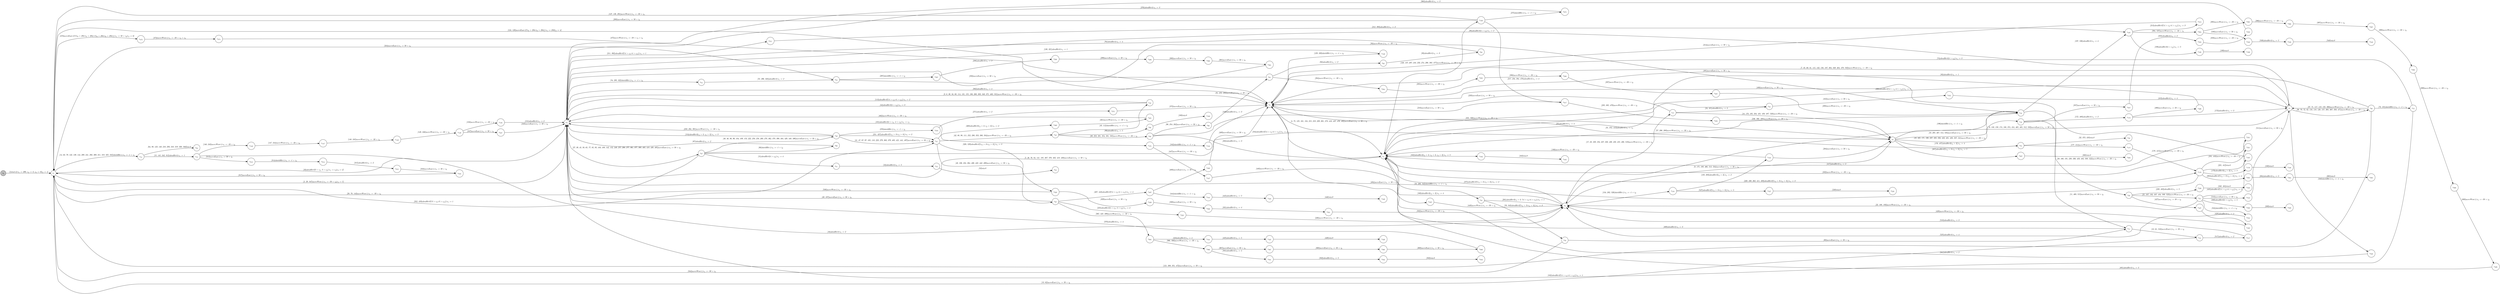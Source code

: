 digraph EFSM{
  graph [rankdir="LR", fontname="Latin Modern Math"];
  node [color="black", fillcolor="white", shape="circle", style="filled", fontname="Latin Modern Math"];
  edge [fontname="Latin Modern Math"];

  s0[fillcolor="gray", label=<s<sub>0</sub>>];
  s1[label=<s<sub>1</sub>>];
  s2[label=<s<sub>2</sub>>];
  s3[label=<s<sub>3</sub>>];
  s4[label=<s<sub>4</sub>>];
  s7[label=<s<sub>7</sub>>];
  s8[label=<s<sub>8</sub>>];
  s9[label=<s<sub>9</sub>>];
  s10[label=<s<sub>10</sub>>];
  s11[label=<s<sub>11</sub>>];
  s12[label=<s<sub>12</sub>>];
  s14[label=<s<sub>14</sub>>];
  s15[label=<s<sub>15</sub>>];
  s17[label=<s<sub>17</sub>>];
  s19[label=<s<sub>19</sub>>];
  s20[label=<s<sub>20</sub>>];
  s21[label=<s<sub>21</sub>>];
  s24[label=<s<sub>24</sub>>];
  s27[label=<s<sub>27</sub>>];
  s31[label=<s<sub>31</sub>>];
  s32[label=<s<sub>32</sub>>];
  s36[label=<s<sub>36</sub>>];
  s40[label=<s<sub>40</sub>>];
  s41[label=<s<sub>41</sub>>];
  s42[label=<s<sub>42</sub>>];
  s43[label=<s<sub>43</sub>>];
  s48[label=<s<sub>48</sub>>];
  s51[label=<s<sub>51</sub>>];
  s52[label=<s<sub>52</sub>>];
  s53[label=<s<sub>53</sub>>];
  s54[label=<s<sub>54</sub>>];
  s55[label=<s<sub>55</sub>>];
  s58[label=<s<sub>58</sub>>];
  s59[label=<s<sub>59</sub>>];
  s64[label=<s<sub>64</sub>>];
  s66[label=<s<sub>66</sub>>];
  s73[label=<s<sub>73</sub>>];
  s89[label=<s<sub>89</sub>>];
  s90[label=<s<sub>90</sub>>];
  s91[label=<s<sub>91</sub>>];
  s92[label=<s<sub>92</sub>>];
  s93[label=<s<sub>93</sub>>];
  s99[label=<s<sub>99</sub>>];
  s100[label=<s<sub>100</sub>>];
  s126[label=<s<sub>126</sub>>];
  s129[label=<s<sub>129</sub>>];
  s134[label=<s<sub>134</sub>>];
  s135[label=<s<sub>135</sub>>];
  s146[label=<s<sub>146</sub>>];
  s147[label=<s<sub>147</sub>>];
  s148[label=<s<sub>148</sub>>];
  s149[label=<s<sub>149</sub>>];
  s150[label=<s<sub>150</sub>>];
  s162[label=<s<sub>162</sub>>];
  s163[label=<s<sub>163</sub>>];
  s172[label=<s<sub>172</sub>>];
  s177[label=<s<sub>177</sub>>];
  s178[label=<s<sub>178</sub>>];
  s179[label=<s<sub>179</sub>>];
  s180[label=<s<sub>180</sub>>];
  s181[label=<s<sub>181</sub>>];
  s182[label=<s<sub>182</sub>>];
  s197[label=<s<sub>197</sub>>];
  s198[label=<s<sub>198</sub>>];
  s199[label=<s<sub>199</sub>>];
  s211[label=<s<sub>211</sub>>];
  s213[label=<s<sub>213</sub>>];
  s217[label=<s<sub>217</sub>>];
  s221[label=<s<sub>221</sub>>];
  s225[label=<s<sub>225</sub>>];
  s231[label=<s<sub>231</sub>>];
  s235[label=<s<sub>235</sub>>];
  s239[label=<s<sub>239</sub>>];
  s240[label=<s<sub>240</sub>>];
  s247[label=<s<sub>247</sub>>];
  s263[label=<s<sub>263</sub>>];
  s264[label=<s<sub>264</sub>>];
  s265[label=<s<sub>265</sub>>];
  s270[label=<s<sub>270</sub>>];
  s271[label=<s<sub>271</sub>>];
  s275[label=<s<sub>275</sub>>];
  s284[label=<s<sub>284</sub>>];
  s285[label=<s<sub>285</sub>>];
  s286[label=<s<sub>286</sub>>];
  s287[label=<s<sub>287</sub>>];
  s297[label=<s<sub>297</sub>>];
  s298[label=<s<sub>298</sub>>];
  s299[label=<s<sub>299</sub>>];
  s300[label=<s<sub>300</sub>>];
  s301[label=<s<sub>301</sub>>];
  s313[label=<s<sub>313</sub>>];
  s314[label=<s<sub>314</sub>>];
  s315[label=<s<sub>315</sub>>];
  s316[label=<s<sub>316</sub>>];
  s328[label=<s<sub>328</sub>>];
  s329[label=<s<sub>329</sub>>];
  s330[label=<s<sub>330</sub>>];
  s331[label=<s<sub>331</sub>>];
  s338[label=<s<sub>338</sub>>];
  s339[label=<s<sub>339</sub>>];
  s340[label=<s<sub>340</sub>>];
  s357[label=<s<sub>357</sub>>];
  s358[label=<s<sub>358</sub>>];
  s359[label=<s<sub>359</sub>>];
  s365[label=<s<sub>365</sub>>];
  s366[label=<s<sub>366</sub>>];
  s367[label=<s<sub>367</sub>>];
  s368[label=<s<sub>368</sub>>];
  s369[label=<s<sub>369</sub>>];
  s387[label=<s<sub>387</sub>>];
  s388[label=<s<sub>388</sub>>];
  s394[label=<s<sub>394</sub>>];
  s395[label=<s<sub>395</sub>>];
  s396[label=<s<sub>396</sub>>];
  s397[label=<s<sub>397</sub>>];
  s398[label=<s<sub>398</sub>>];
  s399[label=<s<sub>399</sub>>];
  s400[label=<s<sub>400</sub>>];
  s407[label=<s<sub>407</sub>>];
  s408[label=<s<sub>408</sub>>];
  s424[label=<s<sub>424</sub>>];
  s425[label=<s<sub>425</sub>>];
  s426[label=<s<sub>426</sub>>];
  s427[label=<s<sub>427</sub>>];
  s428[label=<s<sub>428</sub>>];
  s435[label=<s<sub>435</sub>>];
  s444[label=<s<sub>444</sub>>];
  s445[label=<s<sub>445</sub>>];
  s446[label=<s<sub>446</sub>>];
  s447[label=<s<sub>447</sub>>];
  s448[label=<s<sub>448</sub>>];
  s452[label=<s<sub>452</sub>>];
  s460[label=<s<sub>460</sub>>];
  s461[label=<s<sub>461</sub>>];
  s473[label=<s<sub>473</sub>>];
  s474[label=<s<sub>474</sub>>];
  s490[label=<s<sub>490</sub>>];
  s501[label=<s<sub>501</sub>>];
  s502[label=<s<sub>502</sub>>];
  s503[label=<s<sub>503</sub>>];
  s510[label=<s<sub>510</sub>>];
  s517[label=<s<sub>517</sub>>];
  s524[label=<s<sub>524</sub>>];
  s527[label=<s<sub>527</sub>>];
  s528[label=<s<sub>528</sub>>];
  s538[label=<s<sub>538</sub>>];
  s539[label=<s<sub>539</sub>>];
  s540[label=<s<sub>540</sub>>];

  s0->s1[label=<<i> [1]start:2/o<sub>1</sub> := 200, o<sub>2</sub> := 3, o<sub>3</sub> := 0&#91;r<sub>2</sub> := 1&#93;</i>>];
  s12->s1[label=<<i> [13, 62]moveEast:1/o<sub>1</sub> := 50 + i<sub>0</sub></i>>];
  s14->s15[label=<<i> [15, 145, 242, 312]alienHit:0/o<sub>1</sub> := 1</i>>];
  s15->s8[label=<<i> [16]alienHit:0/o<sub>1</sub> := 2</i>>];
  s17->s24[label=<<i> [24, 451]alienHit:0/o<sub>1</sub> := 3</i>>];
  s24->s4[label=<<i> [25]alienHit:0/o<sub>1</sub> := 4</i>>];
  s1->s2[label=<<i> [33]alienHit:0&#91;3 &gt; r<sub>2</sub>, 3 &gt; r<sub>2</sub>&#93;/o<sub>1</sub> := r<sub>2</sub>&#91;r<sub>2</sub> := 2&#93;</i>>];
  s7->s2[label=<<i> [38]alienHit:0&#91;4 &gt; r<sub>2</sub>&#93;/o<sub>1</sub> := 2</i>>];
  s42->s43[label=<<i> [43, 112]shieldHit:1/o<sub>1</sub> := -1 + i<sub>0</sub></i>>];
  s43->s2[label=<<i> [44]alienHit:0&#91;4 &gt; r<sub>2</sub>&#93;/o<sub>1</sub> := 3</i>>];
  s48->s2[label=<<i> [49, 107]moveEast:1/o<sub>1</sub> := 50 + i<sub>0</sub></i>>];
  s27->s51[label=<<i> [51]alienHit:0&#91;4 &gt; r<sub>2</sub>&#93;/o<sub>1</sub> := 4</i>>];
  s51->s52[label=<<i> [52]alienHit:0/o<sub>1</sub> := 5</i>>];
  s52->s53[label=<<i> [53]win:0</i>>];
  s55->s10[label=<<i> [56]moveWest:1/o<sub>1</sub> := -50 + i<sub>0</sub></i>>];
  s58->s59[label=<<i> [59, 343]alienHit:0&#91;!(r<sub>2</sub> &gt; 3&or;r<sub>2</sub> &gt; 3)&#93;/o<sub>1</sub> := 3</i>>];
  s59->s11[label=<<i> [60]moveEast:1/o<sub>1</sub> := 50 + i<sub>0</sub></i>>];
  s27->s66[label=<<i> [66]shieldHit:1/o<sub>1</sub> := -1 + i<sub>0</sub></i>>];
  s66->s2[label=<<i> [67]alienHit:0/o<sub>1</sub> := 2</i>>];
  s36->s73[label=<<i> [73, 101]shieldHit:1/o<sub>1</sub> := -1 + i<sub>0</sub></i>>];
  s73->s3[label=<<i> [74]alienHit:0&#91;4 &gt; r<sub>2</sub>&#93;/o<sub>1</sub> := 3</i>>];
  s27->s1[label=<<i> [28, 78, 143]moveWest:1/o<sub>1</sub> := -50 + i<sub>0</sub></i>>];
  s36->s4[label=<<i> [83]alienHit:0/o<sub>1</sub> := 1</i>>];
  s91->s92[label=<<i> [92]alienHit:0/o<sub>1</sub> := 2</i>>];
  s92->s93[label=<<i> [93]alienHit:0/o<sub>1</sub> := 3</i>>];
  s93->s2[label=<<i> [94]alienHit:0/o<sub>1</sub> := 4</i>>];
  s42->s99[label=<<i> [99]alienHit:0/o<sub>1</sub> := 5</i>>];
  s99->s100[label=<<i> [100]win:0</i>>];
  s73->s2[label=<<i> [102]alienHit:0&#91;!(4 &gt; r<sub>2</sub>&or;4 &gt; r<sub>2</sub>)&#93;/o<sub>1</sub> := 1</i>>];
  s43->s2[label=<<i> [113]alienHit:0&#91;!(4 &gt; r<sub>2</sub>&or;4 &gt; r<sub>2</sub>)&#93;/o<sub>1</sub> := 2</i>>];
  s1->s3[label=<<i> [124, 128]moveEast:1&#91;!(i<sub>0</sub> &gt; 294&or;i<sub>0</sub> &gt; 294)&#93;/o<sub>1</sub> := 250&#91;r<sub>2</sub> := 4&#93;</i>>];
  s3->s129[label=<<i> [129, 320]shieldHit:1/o<sub>1</sub> := -1 + i<sub>0</sub></i>>];
  s129->s2[label=<<i> [130, 321]alienHit:0/o<sub>1</sub> := 1</i>>];
  s134->s135[label=<<i> [135, 203]alienHit:0&#91;r<sub>2</sub> &gt; 3&#93;/o<sub>1</sub> := 2</i>>];
  s135->s4[label=<<i> [136]moveWest:1/o<sub>1</sub> := -50 + i<sub>0</sub></i>>];
  s126->s1[label=<<i> [127, 138, 291]moveWest:1/o<sub>1</sub> := -50 + i<sub>0</sub></i>>];
  s15->s146[label=<<i> [146, 243]moveWest:1/o<sub>1</sub> := -50 + i<sub>0</sub></i>>];
  s146->s147[label=<<i> [147, 244]moveWest:1/o<sub>1</sub> := -50 + i<sub>0</sub></i>>];
  s147->s148[label=<<i> [148, 245]moveWest:1/o<sub>1</sub> := -50 + i<sub>0</sub></i>>];
  s148->s149[label=<<i> [149, 246]moveWest:1/o<sub>1</sub> := -50 + i<sub>0</sub></i>>];
  s149->s150[label=<<i> [150]moveWest:1/o<sub>1</sub> := -50 + i<sub>0</sub></i>>];
  s150->s2[label=<<i> [151]alienHit:0/o<sub>1</sub> := 2</i>>];
  s40->s2[label=<<i> [154]alienHit:0&#91;r<sub>2</sub> &gt; 3, r<sub>2</sub> &gt; 3&#93;/o<sub>1</sub> := 3</i>>];
  s36->s7[label=<<i> [37, 71, 117, 119, 158, 306]moveWest:1/o<sub>1</sub> := -50 + i<sub>0</sub></i>>];
  s8->s3[label=<<i> [160]alienHit:0&#91;r<sub>2</sub> &gt; 3&#93;/o<sub>1</sub> := 4</i>>];
  s4->s162[label=<<i> [162]alienHit:0&#91;r<sub>2</sub> &gt; 3, r<sub>2</sub> &gt; 3, r<sub>2</sub> &gt; 3&#93;/o<sub>1</sub> := 5</i>>];
  s162->s163[label=<<i> [163]win:0</i>>];
  s27->s9[label=<<i> [164]alienHit:0&#91;!(4 &gt; r<sub>2</sub>&or;4 &gt; r<sub>2</sub>)&#93;/o<sub>1</sub> := 1</i>>];
  s9->s19[label=<<i> [19, 165, 171, 190, 237, 335, 356, 432, 481, 488, 507, 521]moveWest:1/o<sub>1</sub> := -50 + i<sub>0</sub></i>>];
  s19->s20[label=<<i> [20, 166, 191, 238, 336, 433, 482, 508, 522]moveWest:1/o<sub>1</sub> := -50 + i<sub>0</sub></i>>];
  s20->s21[label=<<i> [21, 167, 192, 337, 434, 509, 523]moveWest:1/o<sub>1</sub> := -50 + i<sub>0</sub></i>>];
  s19->s172[label=<<i> [172, 489]alienHit:0/o<sub>1</sub> := 2</i>>];
  s172->s7[label=<<i> [173]alienHit:0/o<sub>1</sub> := 3</i>>];
  s8->s9[label=<<i> [9, 175, 189, 466, 513, 534]moveEast:1/o<sub>1</sub> := 50 + i<sub>0</sub></i>>];
  s9->s31[label=<<i> [176, 457]alienHit:0&#91;r<sub>2</sub> &gt; 3&#93;/o<sub>1</sub> := 4</i>>];
  s31->s177[label=<<i> [177, 414]moveWest:1/o<sub>1</sub> := -50 + i<sub>0</sub></i>>];
  s177->s178[label=<<i> [178, 415]moveWest:1/o<sub>1</sub> := -50 + i<sub>0</sub></i>>];
  s178->s179[label=<<i> [179]alienHit:0&#91;r<sub>2</sub> &gt; 3&#93;/o<sub>1</sub> := 5</i>>];
  s179->s180[label=<<i> [180]win:0</i>>];
  s2->s181[label=<<i> [181]alienHit:0&#91;4 &gt; r<sub>2</sub>, 4 &gt; r<sub>2</sub>&#93;/o<sub>1</sub> := r<sub>2</sub></i>>];
  s181->s182[label=<<i> [182]shieldHit:1/o<sub>1</sub> := -1 + i<sub>0</sub></i>>];
  s182->s3[label=<<i> [183]alienHit:0/o<sub>1</sub> := 3</i>>];
  s21->s8[label=<<i> [22, 168, 193]moveWest:1/o<sub>1</sub> := -50 + i<sub>0</sub></i>>];
  s9->s10[label=<<i> [196]shieldHit:1/o<sub>1</sub> := -1 + i<sub>0</sub></i>>];
  s10->s197[label=<<i> [197, 536]alienHit:0/o<sub>1</sub> := 4</i>>];
  s197->s198[label=<<i> [198]alienHit:0&#91;4 &gt; r<sub>2</sub>&#93;/o<sub>1</sub> := 5</i>>];
  s198->s199[label=<<i> [199]win:0</i>>];
  s4->s58[label=<<i> [58, 200, 342]shieldHit:1/o<sub>1</sub> := -1 + i<sub>0</sub></i>>];
  s58->s8[label=<<i> [201]alienHit:0&#91;r<sub>2</sub> &gt; 3, !(4 &gt; r<sub>2</sub>&or;4 &gt; r<sub>2</sub>)&#93;/o<sub>1</sub> := 1</i>>];
  s8->s134[label=<<i> [134, 202, 526]shieldHit:1/o<sub>1</sub> := -1 + i<sub>0</sub></i>>];
  s135->s9[label=<<i> [204]moveEast:1/o<sub>1</sub> := 50 + i<sub>0</sub></i>>];
  s10->s4[label=<<i> [57, 206, 289]moveWest:1/o<sub>1</sub> := -50 + i<sub>0</sub></i>>];
  s126->s1[label=<<i> [208]moveEast:1/o<sub>1</sub> := 50 + i<sub>0</sub></i>>];
  s2->s211[label=<<i> [211, 392]alienHit:0&#91;!(4 &gt; r<sub>2</sub>&or;4 &gt; r<sub>2</sub>)&#93;/o<sub>1</sub> := 1</i>>];
  s211->s197[label=<<i> [212, 393]alienHit:0/o<sub>1</sub> := 2</i>>];
  s197->s213[label=<<i> [213]alienHit:0&#91;!(4 &gt; r<sub>2</sub>&or;4 &gt; r<sub>2</sub>)&#93;/o<sub>1</sub> := 3</i>>];
  s213->s3[label=<<i> [214]moveEast:1/o<sub>1</sub> := 50 + i<sub>0</sub></i>>];
  s217->s3[label=<<i> [218]moveEast:1/o<sub>1</sub> := 50 + i<sub>0</sub></i>>];
  s178->s221[label=<<i> [221, 412]win:0</i>>];
  s48->s225[label=<<i> [225]alienHit:0&#91;4 &gt; r<sub>2</sub>, 4 &gt; r<sub>2</sub>&#93;/o<sub>1</sub> := 2</i>>];
  s225->s8[label=<<i> [226]moveWest:1/o<sub>1</sub> := -50 + i<sub>0</sub></i>>];
  s17->s3[label=<<i> [228]moveEast:1/o<sub>1</sub> := 50 + i<sub>0</sub></i>>];
  s178->s231[label=<<i> [231, 416]moveWest:1/o<sub>1</sub> := -50 + i<sub>0</sub></i>>];
  s231->s4[label=<<i> [232]moveWest:1/o<sub>1</sub> := -50 + i<sub>0</sub></i>>];
  s126->s217[label=<<i> [217, 234, 384, 478]alienHit:0/o<sub>1</sub> := 4</i>>];
  s20->s239[label=<<i> [239, 483]alienHit:0/o<sub>1</sub> := 5</i>>];
  s239->s240[label=<<i> [240, 484]win:0</i>>];
  s149->s247[label=<<i> [247]moveEast:1/o<sub>1</sub> := 50 + i<sub>0</sub></i>>];
  s247->s2[label=<<i> [248]moveEast:1/o<sub>1</sub> := 50 + i<sub>0</sub></i>>];
  s40->s41[label=<<i> [251, 327]alienHit:0&#91;!(r<sub>2</sub> &gt; 3&or;r<sub>2</sub> &gt; 3)&#93;/o<sub>1</sub> := 2</i>>];
  s89->s90[label=<<i> [90, 254, 282]moveEast:1/o<sub>1</sub> := 50 + i<sub>0</sub></i>>];
  s90->s91[label=<<i> [91, 255, 283]moveEast:1/o<sub>1</sub> := 50 + i<sub>0</sub></i>>];
  s91->s2[label=<<i> [256]moveEast:1/o<sub>1</sub> := 50 + i<sub>0</sub></i>>];
  s178->s263[label=<<i> [263]alienHit:0&#91;!(r<sub>2</sub> &gt; 3&or;r<sub>2</sub> &gt; 3)&#93;/o<sub>1</sub> := 4</i>>];
  s263->s264[label=<<i> [264]alienHit:0/o<sub>1</sub> := 5</i>>];
  s264->s265[label=<<i> [265]win:0</i>>];
  s7->s4[label=<<i> [266]alienHit:0&#91;!(4 &gt; r<sub>2</sub>&or;4 &gt; r<sub>2</sub>)&#93;/o<sub>1</sub> := 1</i>>];
  s40->s270[label=<<i> [270]shieldHit:1/o<sub>1</sub> := -1 + i<sub>0</sub></i>>];
  s270->s271[label=<<i> [271]alienHit:0/o<sub>1</sub> := 2</i>>];
  s271->s3[label=<<i> [272]moveEast:1/o<sub>1</sub> := 50 + i<sub>0</sub></i>>];
  s126->s275[label=<<i> [275]shieldHit:1/o<sub>1</sub> := -1 + i<sub>0</sub></i>>];
  s275->s2[label=<<i> [276]alienHit:0/o<sub>1</sub> := 3</i>>];
  s41->s42[label=<<i> [42, 88, 98, 111, 252, 280, 353, 380, 504]moveWest:1/o<sub>1</sub> := -50 + i<sub>0</sub></i>>];
  s42->s89[label=<<i> [89, 253, 281, 354, 381, 505]moveWest:1/o<sub>1</sub> := -50 + i<sub>0</sub></i>>];
  s91->s284[label=<<i> [284]moveWest:1/o<sub>1</sub> := -50 + i<sub>0</sub></i>>];
  s284->s285[label=<<i> [285]moveWest:1/o<sub>1</sub> := -50 + i<sub>0</sub></i>>];
  s285->s286[label=<<i> [286]moveWest:1/o<sub>1</sub> := -50 + i<sub>0</sub></i>>];
  s286->s287[label=<<i> [287]moveWest:1/o<sub>1</sub> := -50 + i<sub>0</sub></i>>];
  s287->s10[label=<<i> [288]moveWest:1/o<sub>1</sub> := -50 + i<sub>0</sub></i>>];
  s4->s126[label=<<i> [126, 137, 207, 216, 233, 274, 290, 383, 477]moveWest:1/o<sub>1</sub> := -50 + i<sub>0</sub></i>>];
  s2->s54[label=<<i> [54, 295, 322]shieldHit:1/o<sub>1</sub> := -1 + i<sub>0</sub></i>>];
  s54->s55[label=<<i> [55, 296, 323]alienHit:0/o<sub>1</sub> := 2</i>>];
  s55->s297[label=<<i> [297]shieldHit:1/o<sub>1</sub> := -1 + i<sub>0</sub></i>>];
  s297->s298[label=<<i> [298]alienHit:0/o<sub>1</sub> := 3</i>>];
  s298->s299[label=<<i> [299]moveEast:1/o<sub>1</sub> := 50 + i<sub>0</sub></i>>];
  s299->s300[label=<<i> [300]moveEast:1/o<sub>1</sub> := 50 + i<sub>0</sub></i>>];
  s300->s301[label=<<i> [301]moveEast:1/o<sub>1</sub> := 50 + i<sub>0</sub></i>>];
  s301->s2[label=<<i> [302]alienHit:0/o<sub>1</sub> := 4</i>>];
  s7->s36[label=<<i> [36, 70, 72, 82, 116, 118, 120, 157, 305, 307, 350, 471]moveWest:1/o<sub>1</sub> := -50 + i<sub>0</sub></i>>];
  s36->s1[label=<<i> [121, 308, 351, 472]moveEast:1/o<sub>1</sub> := 50 + i<sub>0</sub></i>>];
  s15->s313[label=<<i> [313]moveEast:1/o<sub>1</sub> := 50 + i<sub>0</sub></i>>];
  s313->s314[label=<<i> [314]shieldHit:1/o<sub>1</sub> := -1 + i<sub>0</sub></i>>];
  s314->s315[label=<<i> [315]alienHit:0/o<sub>1</sub> := 2</i>>];
  s315->s316[label=<<i> [316]moveEast:1/o<sub>1</sub> := 50 + i<sub>0</sub></i>>];
  s316->s1[label=<<i> [317]moveEast:1/o<sub>1</sub> := 50 + i<sub>0</sub></i>>];
  s55->s1[label=<<i> [324]moveEast:1/o<sub>1</sub> := 50 + i<sub>0</sub></i>>];
  s1->s14[label=<<i> [14, 63, 79, 122, 139, 144, 209, 241, 292, 309, 311, 318, 325, 345]shieldHit:1/o<sub>1</sub> := -1 + i<sub>0</sub></i>>];
  s14->s64[label=<<i> [64, 80, 123, 140, 210, 293, 310, 319, 326, 346]lose:0</i>>];
  s41->s328[label=<<i> [328, 529]alienHit:0&#91;!(r<sub>2</sub> &gt; 3&or;r<sub>2</sub> &gt; 3)&#93;/o<sub>1</sub> := 3</i>>];
  s328->s329[label=<<i> [329]moveEast:1/o<sub>1</sub> := 50 + i<sub>0</sub></i>>];
  s329->s330[label=<<i> [330]moveEast:1/o<sub>1</sub> := 50 + i<sub>0</sub></i>>];
  s330->s331[label=<<i> [331]alienHit:0/o<sub>1</sub> := 4</i>>];
  s331->s8[label=<<i> [332]moveWest:1/o<sub>1</sub> := -50 + i<sub>0</sub></i>>];
  s21->s338[label=<<i> [338]alienHit:0&#91;4 &gt; r<sub>2</sub>&#93;/o<sub>1</sub> := 5</i>>];
  s338->s339[label=<<i> [339]win:0</i>>];
  s7->s340[label=<<i> [340]shieldHit:1/o<sub>1</sub> := -1 + i<sub>0</sub></i>>];
  s340->s4[label=<<i> [341]alienHit:0/o<sub>1</sub> := 2</i>>];
  s59->s1[label=<<i> [344]moveWest:1/o<sub>1</sub> := -50 + i<sub>0</sub></i>>];
  s1->s2[label=<<i> [2, 29, 347]moveWest:1/o<sub>1</sub> := -50 + i<sub>0</sub>&#91;r<sub>2</sub> := 5&#93;</i>>];
  s1->s41[label=<<i> [352, 459]alienHit:0&#91;!(3 &gt; r<sub>2</sub>&or;3 &gt; r<sub>2</sub>)&#93;/o<sub>1</sub> := 1</i>>];
  s89->s9[label=<<i> [355, 506]moveWest:1/o<sub>1</sub> := -50 + i<sub>0</sub></i>>];
  s19->s357[label=<<i> [357]moveEast:1/o<sub>1</sub> := 50 + i<sub>0</sub></i>>];
  s357->s358[label=<<i> [358]alienHit:0/o<sub>1</sub> := 2</i>>];
  s358->s359[label=<<i> [359]moveWest:1/o<sub>1</sub> := -50 + i<sub>0</sub></i>>];
  s359->s2[label=<<i> [360]alienHit:0/o<sub>1</sub> := 3</i>>];
  s365->s366[label=<<i> [366, 500]moveWest:1/o<sub>1</sub> := -50 + i<sub>0</sub></i>>];
  s366->s367[label=<<i> [367]moveEast:1/o<sub>1</sub> := 50 + i<sub>0</sub></i>>];
  s367->s368[label=<<i> [368]moveEast:1/o<sub>1</sub> := 50 + i<sub>0</sub></i>>];
  s368->s369[label=<<i> [369]moveEast:1/o<sub>1</sub> := 50 + i<sub>0</sub></i>>];
  s369->s2[label=<<i> [370]alienHit:0/o<sub>1</sub> := 4</i>>];
  s31->s32[label=<<i> [32, 373, 458]win:0</i>>];
  s8->s4[label=<<i> [375]alienHit:0&#91;!(r<sub>2</sub> &gt; 3&or;r<sub>2</sub> &gt; 3)&#93;/o<sub>1</sub> := 2</i>>];
  s89->s4[label=<<i> [382]alienHit:0/o<sub>1</sub> := 3</i>>];
  s9->s387[label=<<i> [387]alienHit:0&#91;!(r<sub>2</sub> &gt; 3&or;r<sub>2</sub> &gt; 3)&#93;/o<sub>1</sub> := 5</i>>];
  s387->s388[label=<<i> [388]win:0</i>>];
  s40->s2[label=<<i> [259, 294, 391]moveWest:1/o<sub>1</sub> := -50 + i<sub>0</sub></i>>];
  s197->s394[label=<<i> [394, 537]moveWest:1/o<sub>1</sub> := -50 + i<sub>0</sub></i>>];
  s394->s395[label=<<i> [395]moveWest:1/o<sub>1</sub> := -50 + i<sub>0</sub></i>>];
  s395->s396[label=<<i> [396]moveWest:1/o<sub>1</sub> := -50 + i<sub>0</sub></i>>];
  s396->s397[label=<<i> [397]moveWest:1/o<sub>1</sub> := -50 + i<sub>0</sub></i>>];
  s397->s398[label=<<i> [398]moveWest:1/o<sub>1</sub> := -50 + i<sub>0</sub></i>>];
  s398->s399[label=<<i> [399]moveWest:1/o<sub>1</sub> := -50 + i<sub>0</sub></i>>];
  s399->s400[label=<<i> [400]moveWest:1/o<sub>1</sub> := -50 + i<sub>0</sub></i>>];
  s400->s4[label=<<i> [401]alienHit:0/o<sub>1</sub> := 3</i>>];
  s4->s2[label=<<i> [5, 26, 76, 84, 141, 185, 267, 376, 402, 418, 438]moveEast:1/o<sub>1</sub> := 50 + i<sub>0</sub></i>>];
  s48->s407[label=<<i> [407, 443]alienHit:0&#91;!(4 &gt; r<sub>2</sub>&or;4 &gt; r<sub>2</sub>)&#93;/o<sub>1</sub> := 4</i>>];
  s407->s408[label=<<i> [408]moveEast:1/o<sub>1</sub> := 50 + i<sub>0</sub></i>>];
  s408->s3[label=<<i> [409]moveEast:1/o<sub>1</sub> := 50 + i<sub>0</sub></i>>];
  s4->s178[label=<<i> [220, 230, 262, 411, 493]alienHit:0&#91;!(r<sub>2</sub> &gt; 3&or;r<sub>2</sub> &gt; 3)&#93;/o<sub>1</sub> := 3</i>>];
  s3->s31[label=<<i> [31, 372, 413]alienHit:0/o<sub>1</sub> := r<sub>2</sub></i>>];
  s231->s4[label=<<i> [417]alienHit:0/o<sub>1</sub> := 3</i>>];
  s48->s365[label=<<i> [365, 423, 499]moveWest:1/o<sub>1</sub> := -50 + i<sub>0</sub></i>>];
  s365->s424[label=<<i> [424]alienHit:0/o<sub>1</sub> := 4</i>>];
  s424->s425[label=<<i> [425]alienHit:0/o<sub>1</sub> := 5</i>>];
  s425->s426[label=<<i> [426]win:0</i>>];
  s20->s427[label=<<i> [427]moveEast:1/o<sub>1</sub> := 50 + i<sub>0</sub></i>>];
  s427->s428[label=<<i> [428]alienHit:0/o<sub>1</sub> := 2</i>>];
  s428->s8[label=<<i> [429]moveWest:1/o<sub>1</sub> := -50 + i<sub>0</sub></i>>];
  s17->s9[label=<<i> [18, 170, 195, 334, 431, 456, 487, 520]moveWest:1/o<sub>1</sub> := -50 + i<sub>0</sub></i>>];
  s21->s435[label=<<i> [435]alienHit:0&#91;!(4 &gt; r<sub>2</sub>&or;4 &gt; r<sub>2</sub>)&#93;/o<sub>1</sub> := 3</i>>];
  s435->s3[label=<<i> [436]moveEast:1/o<sub>1</sub> := 50 + i<sub>0</sub></i>>];
  s2->s27[label=<<i> [27, 39, 45, 50, 65, 77, 85, 95, 103, 108, 142, 152, 249, 257, 268, 277, 361, 377, 389, 403, 419, 439, 495]moveEast:1/o<sub>1</sub> := 50 + i<sub>0</sub></i>>];
  s27->s40[label=<<i> [40, 46, 86, 96, 104, 109, 153, 222, 250, 258, 269, 278, 362, 378, 390, 404, 420, 440, 496]moveEast:1/o<sub>1</sub> := 50 + i<sub>0</sub></i>>];
  s40->s41[label=<<i> [41, 47, 87, 97, 105, 110, 223, 279, 363, 379, 405, 421, 441, 497]moveEast:1/o<sub>1</sub> := 50 + i<sub>0</sub></i>>];
  s41->s48[label=<<i> [48, 106, 224, 364, 406, 422, 442, 498]moveEast:1/o<sub>1</sub> := 50 + i<sub>0</sub></i>>];
  s407->s444[label=<<i> [444]shieldHit:1/o<sub>1</sub> := -1 + i<sub>0</sub></i>>];
  s444->s445[label=<<i> [445]alienHit:0/o<sub>1</sub> := 5</i>>];
  s445->s446[label=<<i> [446]win:0</i>>];
  s181->s447[label=<<i> [447]moveWest:1/o<sub>1</sub> := -50 + i<sub>0</sub></i>>];
  s447->s448[label=<<i> [448]moveWest:1/o<sub>1</sub> := -50 + i<sub>0</sub></i>>];
  s448->s8[label=<<i> [449]moveWest:1/o<sub>1</sub> := -50 + i<sub>0</sub></i>>];
  s8->s17[label=<<i> [17, 23, 169, 194, 227, 333, 430, 450, 455, 486, 519]moveWest:1/o<sub>1</sub> := -50 + i<sub>0</sub></i>>];
  s24->s452[label=<<i> [452]moveEast:1/o<sub>1</sub> := 50 + i<sub>0</sub></i>>];
  s452->s7[label=<<i> [453]alienHit:0/o<sub>1</sub> := 4</i>>];
  s7->s8[label=<<i> [8, 133, 159, 174, 188, 374, 454, 465, 485, 512, 533]moveEast:1/o<sub>1</sub> := 50 + i<sub>0</sub></i>>];
  s41->s460[label=<<i> [460]alienHit:0&#91;r<sub>2</sub> &gt; 3, r<sub>2</sub> &gt; 3&#93;/o<sub>1</sub> := 2</i>>];
  s460->s461[label=<<i> [461]moveWest:1/o<sub>1</sub> := -50 + i<sub>0</sub></i>>];
  s461->s2[label=<<i> [462]moveWest:1/o<sub>1</sub> := -50 + i<sub>0</sub></i>>];
  s2->s3[label=<<i> [3, 6, 30, 34, 68, 114, 131, 155, 186, 260, 303, 348, 371, 463, 531]moveWest:1/o<sub>1</sub> := -50 + i<sub>0</sub></i>>];
  s10->s11[label=<<i> [11, 468, 515]moveEast:1/o<sub>1</sub> := 50 + i<sub>0</sub></i>>];
  s11->s3[label=<<i> [469]alienHit:0/o<sub>1</sub> := 3</i>>];
  s1->s473[label=<<i> [473]moveEast:1&#91;!(!(i<sub>0</sub> &gt; 294&or;i<sub>0</sub> &gt; 294)&or;!(i<sub>0</sub> &gt; 294&or;i<sub>0</sub> &gt; 294))&#93;/o<sub>1</sub> := 50 + i<sub>0</sub>&#91;r<sub>3</sub> := 0&#93;</i>>];
  s473->s474[label=<<i> [474]moveWest:1/o<sub>1</sub> := -50 + r<sub>3</sub> + i<sub>0</sub></i>>];
  s474->s3[label=<<i> [475]moveWest:1/o<sub>1</sub> := -50 + r<sub>3</sub> + i<sub>0</sub></i>>];
  s3->s4[label=<<i> [4, 75, 125, 161, 184, 215, 219, 229, 261, 273, 410, 437, 476, 492]moveEast:1/o<sub>1</sub> := 50 + i<sub>0</sub></i>>];
  s217->s235[label=<<i> [235, 385, 479]moveWest:1/o<sub>1</sub> := -50 + i<sub>0</sub></i>>];
  s235->s9[label=<<i> [236, 386, 480]moveWest:1/o<sub>1</sub> := -50 + i<sub>0</sub></i>>];
  s172->s490[label=<<i> [490]moveEast:1/o<sub>1</sub> := 50 + i<sub>0</sub></i>>];
  s490->s3[label=<<i> [491]moveEast:1/o<sub>1</sub> := 50 + i<sub>0</sub></i>>];
  s178->s2[label=<<i> [494]moveEast:1/o<sub>1</sub> := 50 + i<sub>0</sub></i>>];
  s366->s501[label=<<i> [501]alienHit:0/o<sub>1</sub> := 4</i>>];
  s501->s502[label=<<i> [502]alienHit:0/o<sub>1</sub> := 5</i>>];
  s502->s503[label=<<i> [503]win:0</i>>];
  s21->s510[label=<<i> [510]moveEast:1/o<sub>1</sub> := 50 + i<sub>0</sub></i>>];
  s510->s7[label=<<i> [511]moveEast:1/o<sub>1</sub> := 50 + i<sub>0</sub></i>>];
  s9->s10[label=<<i> [10, 205, 467, 514, 535]moveEast:1/o<sub>1</sub> := 50 + i<sub>0</sub></i>>];
  s11->s12[label=<<i> [12, 61, 516]moveEast:1/o<sub>1</sub> := 50 + i<sub>0</sub></i>>];
  s12->s517[label=<<i> [517]alienHit:0/o<sub>1</sub> := 2</i>>];
  s517->s8[label=<<i> [518]alienHit:0/o<sub>1</sub> := 3</i>>];
  s21->s524[label=<<i> [524]shieldHit:1/o<sub>1</sub> := -1 + i<sub>0</sub></i>>];
  s524->s8[label=<<i> [525]alienHit:0/o<sub>1</sub> := 4</i>>];
  s134->s527[label=<<i> [527]alienHit:0&#91;!(r<sub>2</sub> &gt; 3&or;r<sub>2</sub> &gt; 3)&#93;/o<sub>1</sub> := 5</i>>];
  s527->s528[label=<<i> [528]win:0</i>>];
  s328->s2[label=<<i> [530]moveWest:1/o<sub>1</sub> := -50 + i<sub>0</sub></i>>];
  s3->s7[label=<<i> [7, 35, 69, 81, 115, 132, 156, 187, 304, 349, 464, 470, 532]moveWest:1/o<sub>1</sub> := -50 + i<sub>0</sub></i>>];
  s394->s538[label=<<i> [538]moveEast:1/o<sub>1</sub> := 50 + i<sub>0</sub></i>>];
  s538->s539[label=<<i> [539]alienHit:0/o<sub>1</sub> := 5</i>>];
  s539->s540[label=<<i> [540]win:0</i>>];
}